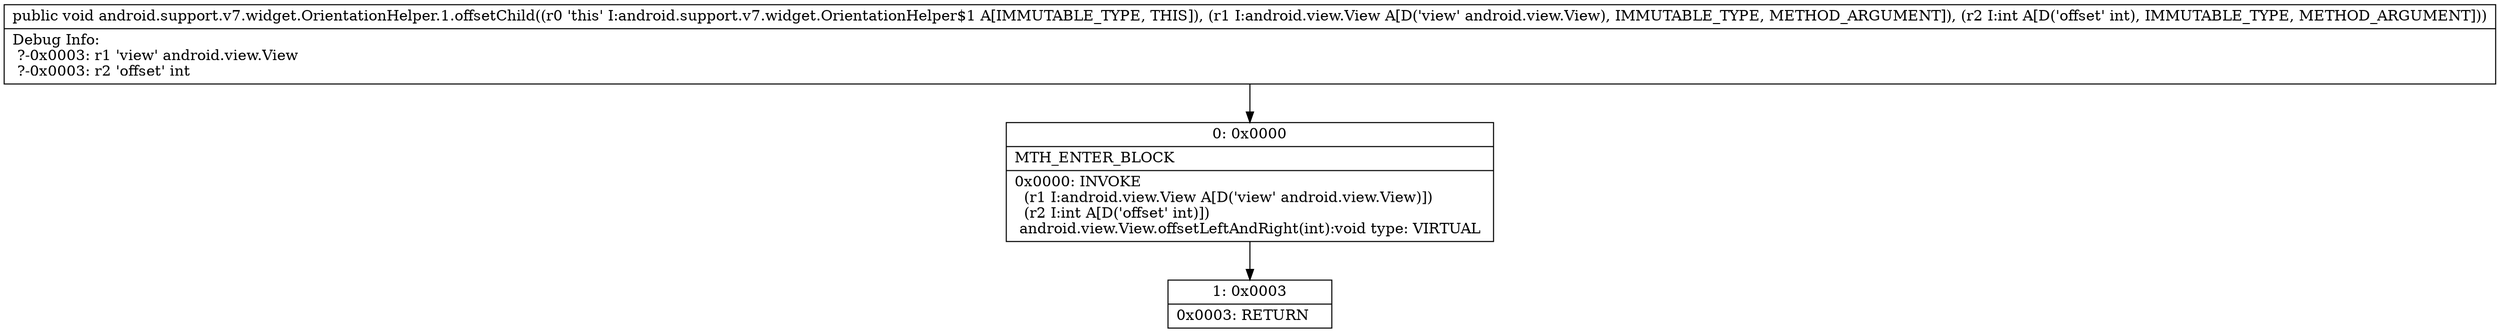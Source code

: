 digraph "CFG forandroid.support.v7.widget.OrientationHelper.1.offsetChild(Landroid\/view\/View;I)V" {
Node_0 [shape=record,label="{0\:\ 0x0000|MTH_ENTER_BLOCK\l|0x0000: INVOKE  \l  (r1 I:android.view.View A[D('view' android.view.View)])\l  (r2 I:int A[D('offset' int)])\l android.view.View.offsetLeftAndRight(int):void type: VIRTUAL \l}"];
Node_1 [shape=record,label="{1\:\ 0x0003|0x0003: RETURN   \l}"];
MethodNode[shape=record,label="{public void android.support.v7.widget.OrientationHelper.1.offsetChild((r0 'this' I:android.support.v7.widget.OrientationHelper$1 A[IMMUTABLE_TYPE, THIS]), (r1 I:android.view.View A[D('view' android.view.View), IMMUTABLE_TYPE, METHOD_ARGUMENT]), (r2 I:int A[D('offset' int), IMMUTABLE_TYPE, METHOD_ARGUMENT]))  | Debug Info:\l  ?\-0x0003: r1 'view' android.view.View\l  ?\-0x0003: r2 'offset' int\l}"];
MethodNode -> Node_0;
Node_0 -> Node_1;
}

